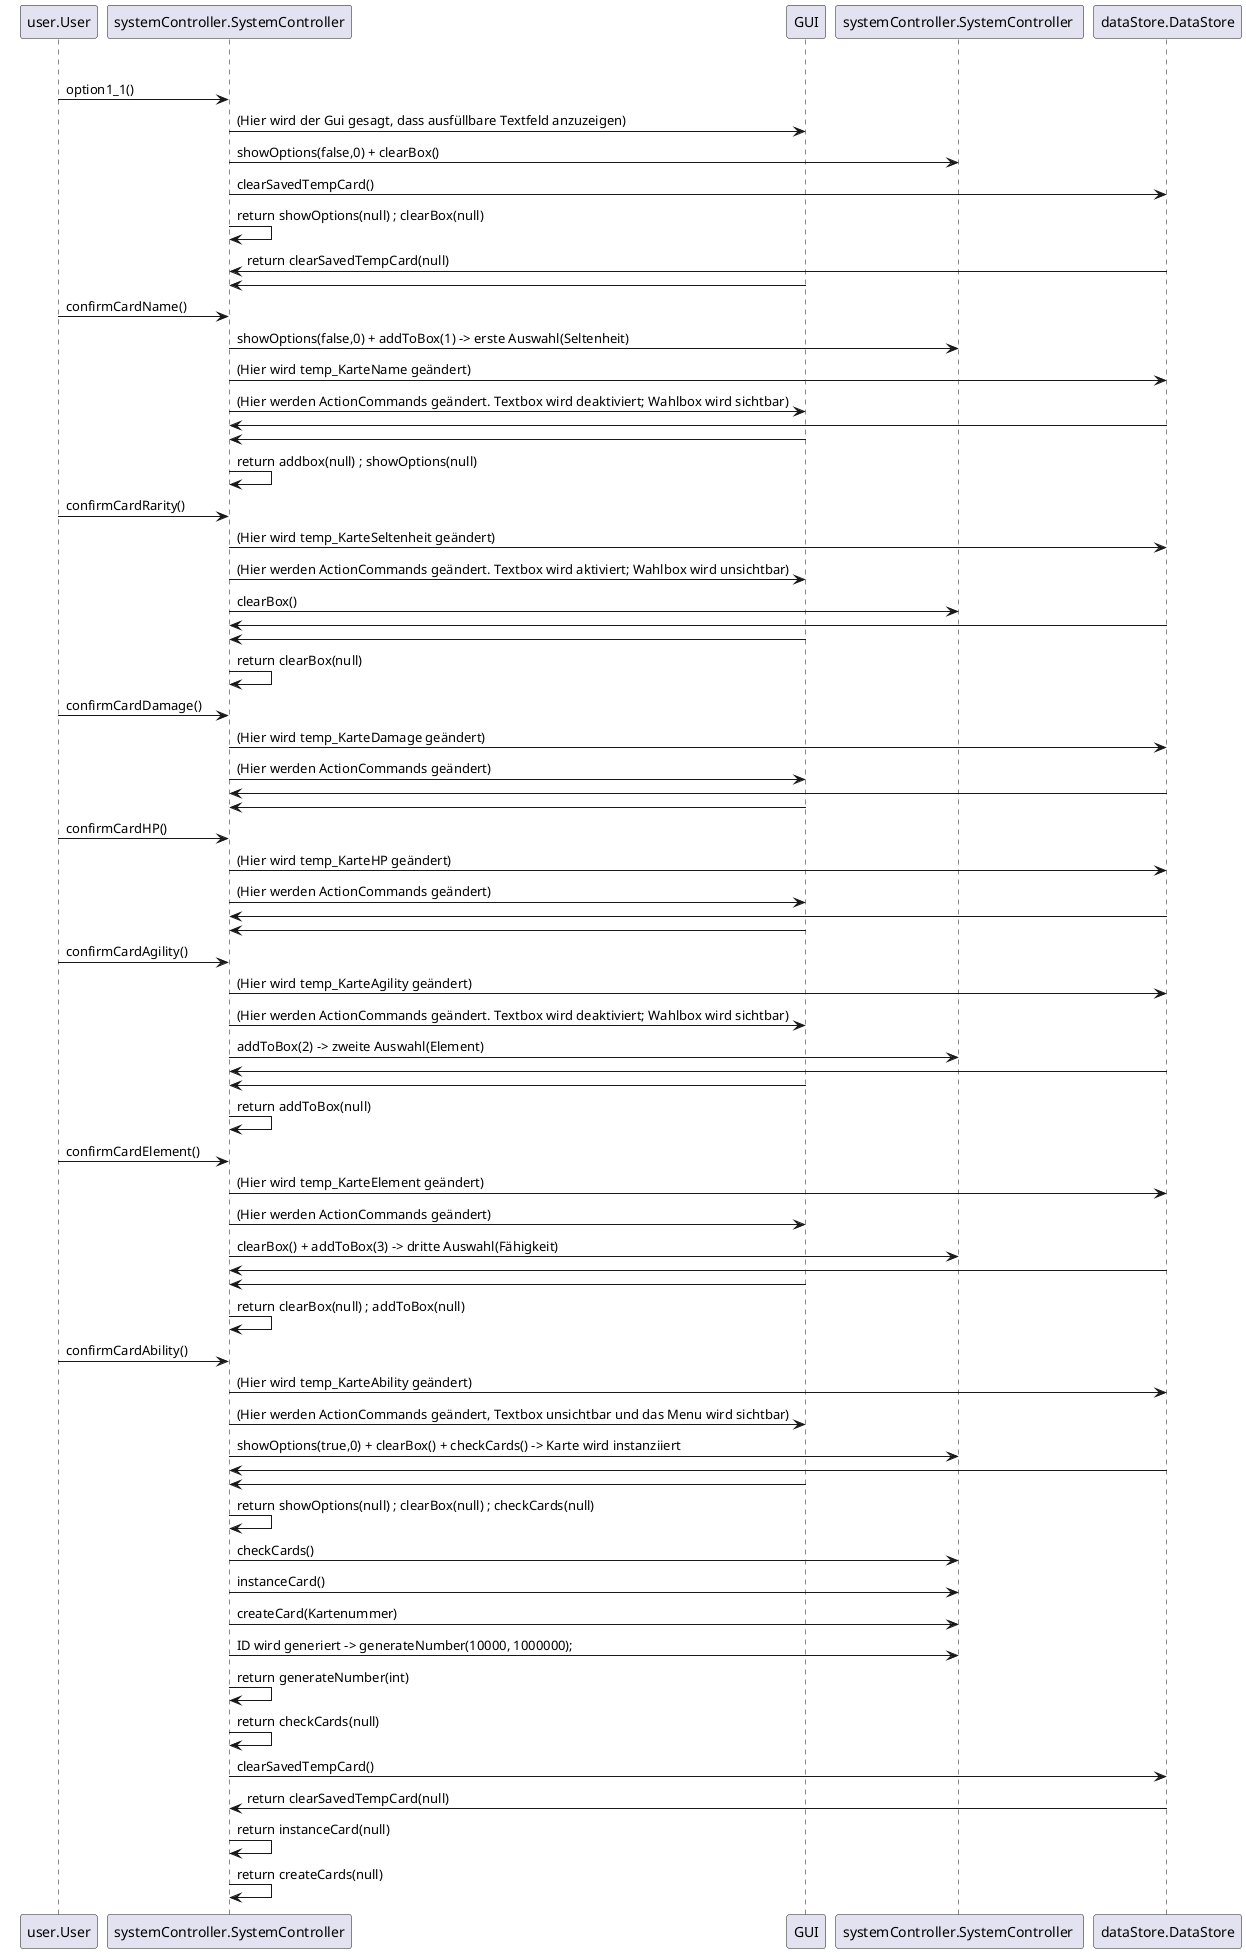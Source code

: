 @startuml  
' You can also declare:
group Karte anlegen [Karte anlegen]
    user.User -> "systemController.SystemController" : option1_1()
    systemController.SystemController -> "GUI" : (Hier wird der Gui gesagt, dass ausfüllbare Textfeld anzuzeigen)
    systemController.SystemController -> "systemController.SystemController " : showOptions(false,0) + clearBox()
    systemController.SystemController -> "dataStore.DataStore" : clearSavedTempCard()
    systemController.SystemController  -> "systemController.SystemController" : return showOptions(null) ; clearBox(null)
    dataStore.DataStore -> "systemController.SystemController" : return clearSavedTempCard(null)

    GUI -> "systemController.SystemController" : 
    user.User -> "systemController.SystemController" : confirmCardName()
        systemController.SystemController -> "systemController.SystemController " : showOptions(false,0) + addToBox(1) -> erste Auswahl(Seltenheit)
        systemController.SystemController -> dataStore.DataStore : (Hier wird temp_KarteName geändert)
        systemController.SystemController -> GUI : (Hier werden ActionCommands geändert. Textbox wird deaktiviert; Wahlbox wird sichtbar)
        dataStore.DataStore -> systemController.SystemController
        GUI -> systemController.SystemController
        systemController.SystemController  -> "systemController.SystemController" : return addbox(null) ; showOptions(null)

    user.User -> "systemController.SystemController" : confirmCardRarity()
        systemController.SystemController -> dataStore.DataStore : (Hier wird temp_KarteSeltenheit geändert)
        systemController.SystemController -> GUI : (Hier werden ActionCommands geändert. Textbox wird aktiviert; Wahlbox wird unsichtbar)
        systemController.SystemController -> "systemController.SystemController " : clearBox()
        dataStore.DataStore -> systemController.SystemController
        GUI -> systemController.SystemController
        systemController.SystemController  -> "systemController.SystemController" : return clearBox(null)

    user.User -> "systemController.SystemController" : confirmCardDamage()
        systemController.SystemController -> dataStore.DataStore : (Hier wird temp_KarteDamage geändert)
        systemController.SystemController -> GUI : (Hier werden ActionCommands geändert)
        dataStore.DataStore -> systemController.SystemController
        GUI -> systemController.SystemController

    user.User -> "systemController.SystemController" : confirmCardHP()
        systemController.SystemController -> dataStore.DataStore : (Hier wird temp_KarteHP geändert)
        systemController.SystemController -> GUI : (Hier werden ActionCommands geändert)
        dataStore.DataStore -> systemController.SystemController
        GUI -> systemController.SystemController

    user.User -> "systemController.SystemController" : confirmCardAgility()

        systemController.SystemController -> dataStore.DataStore : (Hier wird temp_KarteAgility geändert)
        systemController.SystemController -> GUI : (Hier werden ActionCommands geändert. Textbox wird deaktiviert; Wahlbox wird sichtbar)
        systemController.SystemController -> "systemController.SystemController " : addToBox(2) -> zweite Auswahl(Element)
        dataStore.DataStore -> systemController.SystemController
        GUI -> systemController.SystemController
        systemController.SystemController  -> "systemController.SystemController" : return addToBox(null)

    user.User -> "systemController.SystemController" : confirmCardElement()
        systemController.SystemController -> dataStore.DataStore : (Hier wird temp_KarteElement geändert)
        systemController.SystemController -> GUI : (Hier werden ActionCommands geändert)
        systemController.SystemController -> "systemController.SystemController " : clearBox() + addToBox(3) -> dritte Auswahl(Fähigkeit)
        dataStore.DataStore -> systemController.SystemController
        GUI -> systemController.SystemController
        systemController.SystemController  -> "systemController.SystemController" : return clearBox(null) ; addToBox(null)

    user.User -> "systemController.SystemController" : confirmCardAbility()

        systemController.SystemController -> dataStore.DataStore : (Hier wird temp_KarteAbility geändert)
        systemController.SystemController -> GUI : (Hier werden ActionCommands geändert, Textbox unsichtbar und das Menu wird sichtbar)
        systemController.SystemController -> "systemController.SystemController " : showOptions(true,0) + clearBox() + checkCards() -> Karte wird instanziiert
        dataStore.DataStore -> systemController.SystemController
        GUI -> systemController.SystemController
        systemController.SystemController  -> "systemController.SystemController" : return showOptions(null) ; clearBox(null) ; checkCards(null)

        systemController.SystemController -> "systemController.SystemController " : checkCards()
        systemController.SystemController -> "systemController.SystemController " : instanceCard()
        systemController.SystemController -> "systemController.SystemController " : createCard(Kartenummer)
        systemController.SystemController -> "systemController.SystemController " : ID wird generiert -> generateNumber(10000, 1000000);
        systemController.SystemController  -> "systemController.SystemController" : return generateNumber(int)
        systemController.SystemController  -> "systemController.SystemController" : return checkCards(null)
        systemController.SystemController -> "dataStore.DataStore" : clearSavedTempCard()
        dataStore.DataStore -> "systemController.SystemController" : return clearSavedTempCard(null)
        systemController.SystemController  -> "systemController.SystemController" : return instanceCard(null)
        systemController.SystemController  -> "systemController.SystemController" : return createCards(null)

@enduml

@startuml 
group Meine Karten [Meine Karten]
       user.User -> "systemController.SystemController" : option2_1()
        systemController.SystemController -> GUI : (Hier werden ActionCommands geändert und ein Menü mit Karten wird sichtbar gemacht)
        GUI -> systemController.SystemController : 
        systemController.SystemController -> systemController.SystemController : (Beim Klicken auf eine Karte -> showcards(int))
        systemController.SystemController -> GUI :  (Menü wird sichtbar gemacht und sie bekommt die zurück gegebenen\nInformationen aus showcards())
        GUI -> systemController.SystemController :  
@enduml

@startuml 
group Karte bearbeiten [Karte bearbeiten]
       user.User -> "systemController.SystemController" : karteBearbeiten()
        systemController.SystemController -> GUI : (Hier werden ActionCommands geändert und ein Textfeld mit Suchmaschine vorbereitet)
        GUI -> systemController.SystemController : 
        systemController.SystemController -> dataStore.DataStore : (Beim bestätigen wird kontrolliert, ob die Karte existiert oder nicht)
        dataStore.DataStore -> systemController.SystemController : 
        systemController.SystemController -> systemController.SystemController :  ja -> showEditPanel() ; nein -> Funktion wird gestoppt
        GUI -> systemController.SystemController : 

@enduml



@startuml 
group Karte löschen [Karte löschen]
       user.User -> "systemController.SystemController" : karteLöschen()
        systemController.SystemController -> GUI : (Hier werden ActionCommands geändert und ein Textfeld mit Suchmaschine vorbereitet)
        GUI -> systemController.SystemController : 
        systemController.SystemController -> dataStore.DataStore : (Beim bestätigen wird kontrolliert, ob die Karte existiert oder nicht)
        systemController.SystemController -> dataStore.DataStore :  ja -> Karte wird gelöscht -> löschenAbfrage() \nnein -> Funktion wird gestoppt
        dataStore.DataStore -> systemController.SystemController : 
        GUI -> systemController.SystemController : 
        dataStore.DataStore -> systemController.SystemController :

@enduml
